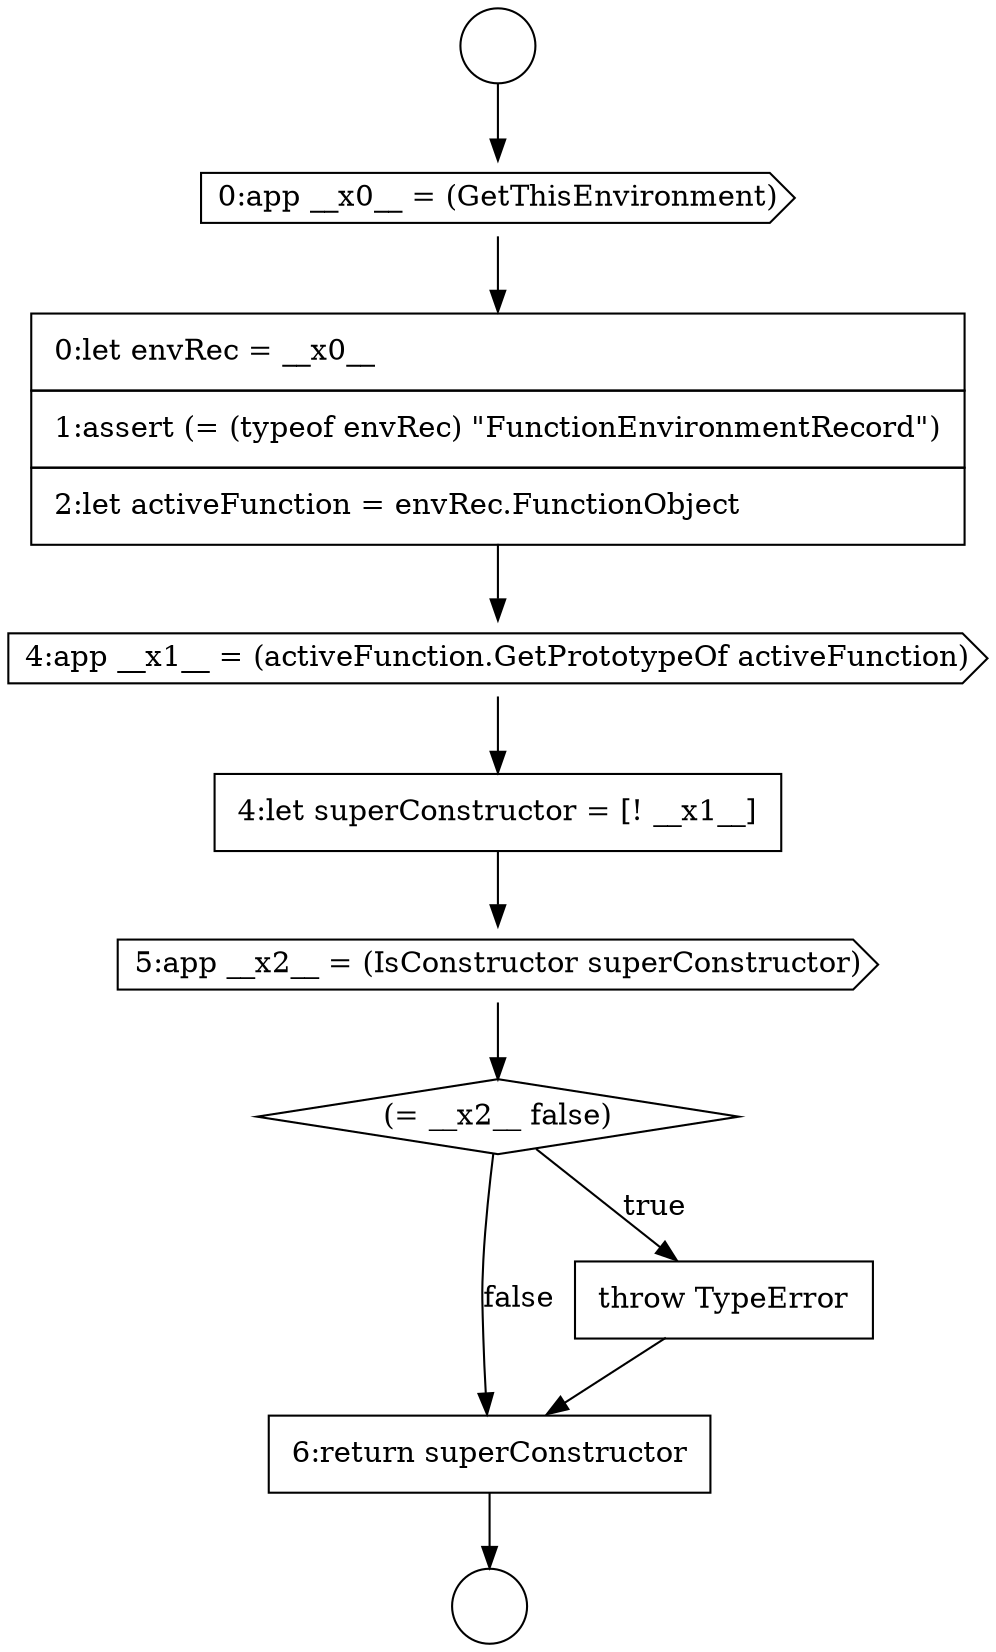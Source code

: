 digraph {
  node4279 [shape=none, margin=0, label=<<font color="black">
    <table border="0" cellborder="1" cellspacing="0" cellpadding="10">
      <tr><td align="left">0:let envRec = __x0__</td></tr>
      <tr><td align="left">1:assert (= (typeof envRec) &quot;FunctionEnvironmentRecord&quot;)</td></tr>
      <tr><td align="left">2:let activeFunction = envRec.FunctionObject</td></tr>
    </table>
  </font>> color="black" fillcolor="white" style=filled]
  node4285 [shape=none, margin=0, label=<<font color="black">
    <table border="0" cellborder="1" cellspacing="0" cellpadding="10">
      <tr><td align="left">6:return superConstructor</td></tr>
    </table>
  </font>> color="black" fillcolor="white" style=filled]
  node4284 [shape=none, margin=0, label=<<font color="black">
    <table border="0" cellborder="1" cellspacing="0" cellpadding="10">
      <tr><td align="left">throw TypeError</td></tr>
    </table>
  </font>> color="black" fillcolor="white" style=filled]
  node4280 [shape=cds, label=<<font color="black">4:app __x1__ = (activeFunction.GetPrototypeOf activeFunction)</font>> color="black" fillcolor="white" style=filled]
  node4276 [shape=circle label=" " color="black" fillcolor="white" style=filled]
  node4283 [shape=diamond, label=<<font color="black">(= __x2__ false)</font>> color="black" fillcolor="white" style=filled]
  node4277 [shape=circle label=" " color="black" fillcolor="white" style=filled]
  node4282 [shape=cds, label=<<font color="black">5:app __x2__ = (IsConstructor superConstructor)</font>> color="black" fillcolor="white" style=filled]
  node4278 [shape=cds, label=<<font color="black">0:app __x0__ = (GetThisEnvironment)</font>> color="black" fillcolor="white" style=filled]
  node4281 [shape=none, margin=0, label=<<font color="black">
    <table border="0" cellborder="1" cellspacing="0" cellpadding="10">
      <tr><td align="left">4:let superConstructor = [! __x1__]</td></tr>
    </table>
  </font>> color="black" fillcolor="white" style=filled]
  node4284 -> node4285 [ color="black"]
  node4285 -> node4277 [ color="black"]
  node4283 -> node4284 [label=<<font color="black">true</font>> color="black"]
  node4283 -> node4285 [label=<<font color="black">false</font>> color="black"]
  node4279 -> node4280 [ color="black"]
  node4278 -> node4279 [ color="black"]
  node4280 -> node4281 [ color="black"]
  node4281 -> node4282 [ color="black"]
  node4282 -> node4283 [ color="black"]
  node4276 -> node4278 [ color="black"]
}
